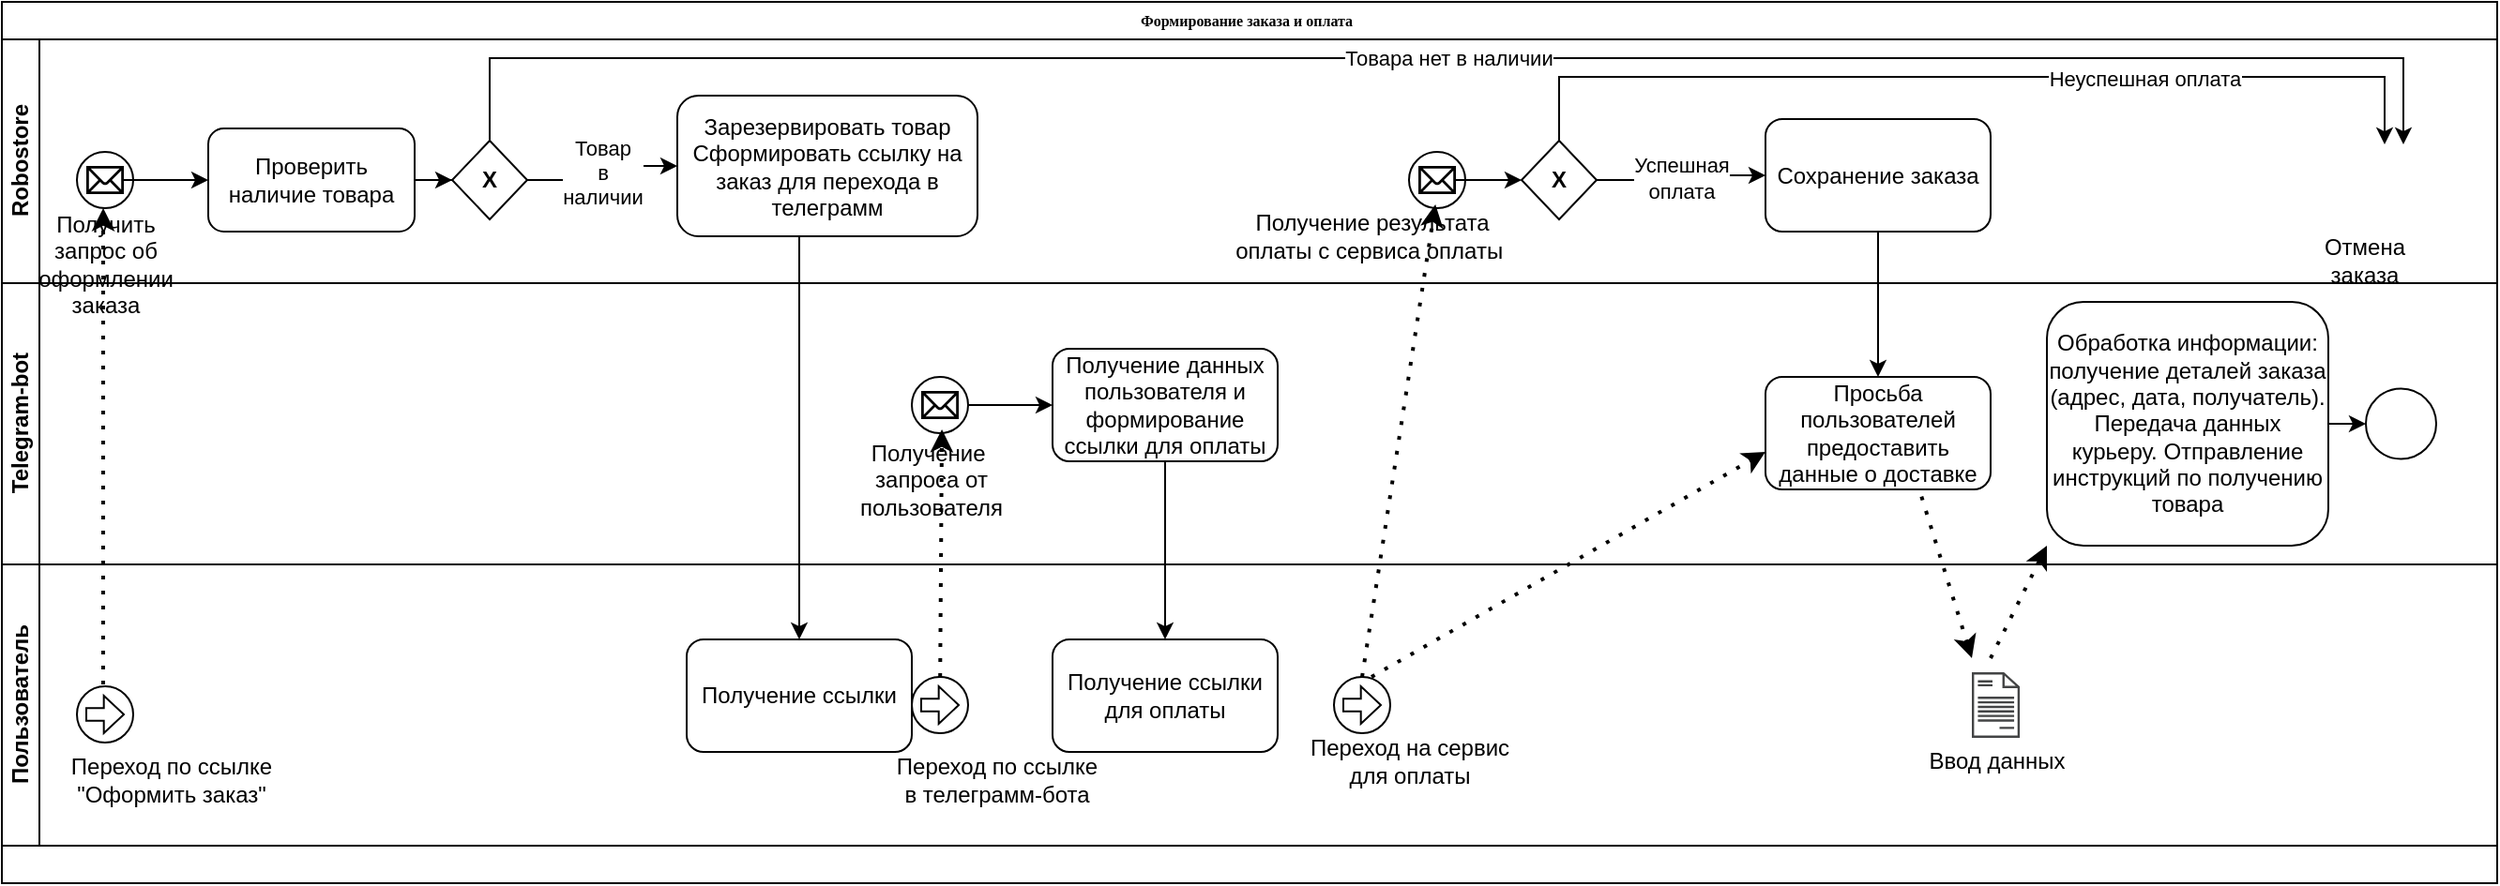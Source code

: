 <mxfile version="13.7.9" type="device"><diagram name="Page-1" id="c7488fd3-1785-93aa-aadb-54a6760d102a"><mxGraphModel dx="1422" dy="806" grid="1" gridSize="10" guides="1" tooltips="1" connect="1" arrows="1" fold="1" page="1" pageScale="1" pageWidth="1100" pageHeight="850" background="#ffffff" math="0" shadow="0"><root><mxCell id="0"/><mxCell id="1" parent="0"/><mxCell id="2b4e8129b02d487f-1" value="Формирование заказа и оплата&amp;nbsp;&amp;nbsp;" style="swimlane;html=1;childLayout=stackLayout;horizontal=1;startSize=20;horizontalStack=0;rounded=0;shadow=0;labelBackgroundColor=none;strokeWidth=1;fontFamily=Verdana;fontSize=8;align=center;" parent="1" vertex="1"><mxGeometry x="150" y="80" width="1330" height="470" as="geometry"/></mxCell><mxCell id="2b4e8129b02d487f-2" value="Robostore" style="swimlane;html=1;startSize=20;horizontal=0;" parent="2b4e8129b02d487f-1" vertex="1"><mxGeometry y="20" width="1330" height="130" as="geometry"/></mxCell><mxCell id="KtdJFyk3A5y2JP_BASc7-2" value="" style="group" parent="2b4e8129b02d487f-2" vertex="1" connectable="0"><mxGeometry x="40" y="60" width="30" height="30" as="geometry"/></mxCell><mxCell id="2b4e8129b02d487f-5" value="" style="ellipse;whiteSpace=wrap;html=1;rounded=0;shadow=0;labelBackgroundColor=none;strokeWidth=1;fontFamily=Verdana;fontSize=8;align=center;" parent="KtdJFyk3A5y2JP_BASc7-2" vertex="1"><mxGeometry width="30" height="30" as="geometry"/></mxCell><mxCell id="KtdJFyk3A5y2JP_BASc7-1" value="" style="shape=mxgraph.signs.tech.mail;html=1;pointerEvents=1;fillColor=#000000;strokeColor=none;verticalLabelPosition=bottom;verticalAlign=top;align=center;" parent="KtdJFyk3A5y2JP_BASc7-2" vertex="1"><mxGeometry x="5" y="7.5" width="20" height="15" as="geometry"/></mxCell><mxCell id="KtdJFyk3A5y2JP_BASc7-10" style="edgeStyle=orthogonalEdgeStyle;rounded=0;orthogonalLoop=1;jettySize=auto;html=1;endArrow=classic;endFill=1;" parent="2b4e8129b02d487f-2" source="KtdJFyk3A5y2JP_BASc7-7" target="KtdJFyk3A5y2JP_BASc7-9" edge="1"><mxGeometry relative="1" as="geometry"/></mxCell><mxCell id="KtdJFyk3A5y2JP_BASc7-7" value="Проверить наличие товара" style="rounded=1;whiteSpace=wrap;html=1;" parent="2b4e8129b02d487f-2" vertex="1"><mxGeometry x="110" y="47.5" width="110" height="55" as="geometry"/></mxCell><mxCell id="KtdJFyk3A5y2JP_BASc7-13" value="Товара нет в наличии" style="edgeStyle=orthogonalEdgeStyle;rounded=0;orthogonalLoop=1;jettySize=auto;html=1;endArrow=classic;endFill=1;" parent="2b4e8129b02d487f-2" source="KtdJFyk3A5y2JP_BASc7-9" target="KtdJFyk3A5y2JP_BASc7-11" edge="1"><mxGeometry relative="1" as="geometry"><Array as="points"><mxPoint x="260" y="10"/><mxPoint x="1280" y="10"/></Array></mxGeometry></mxCell><mxCell id="KtdJFyk3A5y2JP_BASc7-17" value="Товар&lt;br&gt;в&lt;br&gt;наличии" style="edgeStyle=orthogonalEdgeStyle;rounded=0;orthogonalLoop=1;jettySize=auto;html=1;entryX=0;entryY=0.5;entryDx=0;entryDy=0;endArrow=classic;endFill=1;" parent="2b4e8129b02d487f-2" source="KtdJFyk3A5y2JP_BASc7-9" target="KtdJFyk3A5y2JP_BASc7-14" edge="1"><mxGeometry relative="1" as="geometry"/></mxCell><mxCell id="KtdJFyk3A5y2JP_BASc7-9" value="&lt;b&gt;Х&lt;/b&gt;" style="rhombus;whiteSpace=wrap;html=1;container=1;" parent="2b4e8129b02d487f-2" vertex="1"><mxGeometry x="240" y="54" width="40" height="42" as="geometry"/></mxCell><mxCell id="KtdJFyk3A5y2JP_BASc7-14" value="Зарезервировать товар&lt;br&gt;Сформировать ссылку на заказ для перехода в телеграмм" style="rounded=1;whiteSpace=wrap;html=1;" parent="2b4e8129b02d487f-2" vertex="1"><mxGeometry x="360" y="30" width="160" height="75" as="geometry"/></mxCell><mxCell id="KtdJFyk3A5y2JP_BASc7-48" value="" style="group" parent="2b4e8129b02d487f-2" vertex="1" connectable="0"><mxGeometry x="750" y="60" width="30" height="30" as="geometry"/></mxCell><mxCell id="KtdJFyk3A5y2JP_BASc7-49" value="" style="group" parent="KtdJFyk3A5y2JP_BASc7-48" vertex="1" connectable="0"><mxGeometry width="30" height="30" as="geometry"/></mxCell><mxCell id="KtdJFyk3A5y2JP_BASc7-50" value="" style="ellipse;whiteSpace=wrap;html=1;rounded=0;shadow=0;labelBackgroundColor=none;strokeWidth=1;fontFamily=Verdana;fontSize=8;align=center;" parent="KtdJFyk3A5y2JP_BASc7-49" vertex="1"><mxGeometry width="30" height="30" as="geometry"/></mxCell><mxCell id="KtdJFyk3A5y2JP_BASc7-51" value="" style="shape=mxgraph.signs.tech.mail;html=1;pointerEvents=1;fillColor=#000000;strokeColor=none;verticalLabelPosition=bottom;verticalAlign=top;align=center;" parent="KtdJFyk3A5y2JP_BASc7-49" vertex="1"><mxGeometry x="5" y="7.5" width="20" height="15" as="geometry"/></mxCell><mxCell id="KtdJFyk3A5y2JP_BASc7-122" style="edgeStyle=orthogonalEdgeStyle;rounded=0;orthogonalLoop=1;jettySize=auto;html=1;endArrow=classic;endFill=1;" parent="2b4e8129b02d487f-2" source="KtdJFyk3A5y2JP_BASc7-120" target="KtdJFyk3A5y2JP_BASc7-11" edge="1"><mxGeometry relative="1" as="geometry"><Array as="points"><mxPoint x="830" y="20"/><mxPoint x="1270" y="20"/></Array></mxGeometry></mxCell><mxCell id="KtdJFyk3A5y2JP_BASc7-123" value="Неуспешная оплата" style="edgeLabel;html=1;align=center;verticalAlign=middle;resizable=0;points=[];" parent="KtdJFyk3A5y2JP_BASc7-122" vertex="1" connectable="0"><mxGeometry x="0.355" y="-1" relative="1" as="geometry"><mxPoint as="offset"/></mxGeometry></mxCell><mxCell id="KtdJFyk3A5y2JP_BASc7-125" value="Успешная&lt;br&gt;оплата" style="edgeStyle=orthogonalEdgeStyle;rounded=0;orthogonalLoop=1;jettySize=auto;html=1;entryX=0;entryY=0.5;entryDx=0;entryDy=0;endArrow=classic;endFill=1;" parent="2b4e8129b02d487f-2" source="KtdJFyk3A5y2JP_BASc7-120" target="KtdJFyk3A5y2JP_BASc7-124" edge="1"><mxGeometry relative="1" as="geometry"/></mxCell><mxCell id="KtdJFyk3A5y2JP_BASc7-120" value="&lt;b&gt;Х&lt;/b&gt;" style="rhombus;whiteSpace=wrap;html=1;container=1;" parent="2b4e8129b02d487f-2" vertex="1"><mxGeometry x="810" y="54" width="40" height="42" as="geometry"/></mxCell><mxCell id="KtdJFyk3A5y2JP_BASc7-124" value="Сохранение заказа" style="rounded=1;whiteSpace=wrap;html=1;" parent="2b4e8129b02d487f-2" vertex="1"><mxGeometry x="940" y="42.5" width="120" height="60" as="geometry"/></mxCell><mxCell id="KtdJFyk3A5y2JP_BASc7-11" value="" style="shape=image;html=1;verticalAlign=top;verticalLabelPosition=bottom;labelBackgroundColor=#ffffff;imageAspect=0;aspect=fixed;image=https://cdn2.iconfinder.com/data/icons/font-awesome/1792/dot-circle-o-128.png" parent="2b4e8129b02d487f-2" vertex="1"><mxGeometry x="1251" y="56" width="38" height="38" as="geometry"/></mxCell><mxCell id="KtdJFyk3A5y2JP_BASc7-68" value="Получение результата &lt;br&gt;оплаты с сервиса оплаты&amp;nbsp;" style="text;html=1;align=center;verticalAlign=middle;resizable=0;points=[];autosize=1;" parent="2b4e8129b02d487f-2" vertex="1"><mxGeometry x="650" y="90" width="160" height="30" as="geometry"/></mxCell><mxCell id="KtdJFyk3A5y2JP_BASc7-12" value="Отмена &lt;br&gt;заказа" style="text;html=1;align=center;verticalAlign=middle;resizable=0;points=[];autosize=1;" parent="2b4e8129b02d487f-2" vertex="1"><mxGeometry x="1229" y="102.5" width="60" height="30" as="geometry"/></mxCell><mxCell id="KtdJFyk3A5y2JP_BASc7-4" value="Получить &lt;br&gt;запрос об &lt;br&gt;оформлении &lt;br&gt;заказа" style="text;html=1;align=center;verticalAlign=middle;resizable=0;points=[];autosize=1;" parent="2b4e8129b02d487f-2" vertex="1"><mxGeometry x="10" y="90" width="90" height="60" as="geometry"/></mxCell><mxCell id="KtdJFyk3A5y2JP_BASc7-8" style="edgeStyle=orthogonalEdgeStyle;rounded=0;orthogonalLoop=1;jettySize=auto;html=1;entryX=0;entryY=0.5;entryDx=0;entryDy=0;endArrow=classic;endFill=1;" parent="2b4e8129b02d487f-2" source="KtdJFyk3A5y2JP_BASc7-1" target="KtdJFyk3A5y2JP_BASc7-7" edge="1"><mxGeometry relative="1" as="geometry"/></mxCell><mxCell id="KtdJFyk3A5y2JP_BASc7-121" style="edgeStyle=orthogonalEdgeStyle;rounded=0;orthogonalLoop=1;jettySize=auto;html=1;endArrow=classic;endFill=1;" parent="2b4e8129b02d487f-2" source="KtdJFyk3A5y2JP_BASc7-51" target="KtdJFyk3A5y2JP_BASc7-120" edge="1"><mxGeometry relative="1" as="geometry"/></mxCell><mxCell id="2b4e8129b02d487f-3" value="Telegram-bot" style="swimlane;html=1;startSize=20;horizontal=0;" parent="2b4e8129b02d487f-1" vertex="1"><mxGeometry y="150" width="1330" height="150" as="geometry"><mxRectangle y="170" width="680" height="20" as="alternateBounds"/></mxGeometry></mxCell><mxCell id="KtdJFyk3A5y2JP_BASc7-31" style="edgeStyle=orthogonalEdgeStyle;rounded=0;orthogonalLoop=1;jettySize=auto;html=1;entryX=0;entryY=0.5;entryDx=0;entryDy=0;endArrow=classic;endFill=1;" parent="2b4e8129b02d487f-3" source="KtdJFyk3A5y2JP_BASc7-24" target="KtdJFyk3A5y2JP_BASc7-20" edge="1"><mxGeometry relative="1" as="geometry"/></mxCell><mxCell id="KtdJFyk3A5y2JP_BASc7-134" value="Обработка информации: получение деталей заказа (адрес, дата, получатель). Передача данных курьеру. Отправление инструкций по получению товара" style="rounded=1;whiteSpace=wrap;html=1;" parent="2b4e8129b02d487f-3" vertex="1"><mxGeometry x="1090" y="10" width="150" height="130" as="geometry"/></mxCell><mxCell id="KtdJFyk3A5y2JP_BASc7-20" value="Получение данных пользователя и формирование ссылки для оплаты" style="rounded=1;whiteSpace=wrap;html=1;" parent="2b4e8129b02d487f-3" vertex="1"><mxGeometry x="560" y="35" width="120" height="60" as="geometry"/></mxCell><mxCell id="KtdJFyk3A5y2JP_BASc7-133" value="" style="ellipse;whiteSpace=wrap;html=1;aspect=fixed;" parent="2b4e8129b02d487f-3" vertex="1"><mxGeometry x="1260" y="56.25" width="37.5" height="37.5" as="geometry"/></mxCell><mxCell id="KtdJFyk3A5y2JP_BASc7-128" value="Просьба пользователей предоставить данные о доставке" style="rounded=1;whiteSpace=wrap;html=1;" parent="2b4e8129b02d487f-3" vertex="1"><mxGeometry x="940" y="50" width="120" height="60" as="geometry"/></mxCell><mxCell id="KtdJFyk3A5y2JP_BASc7-29" value="Получение&amp;nbsp;&lt;br&gt;запроса от &lt;br&gt;пользователя" style="text;html=1;align=center;verticalAlign=middle;resizable=0;points=[];autosize=1;" parent="2b4e8129b02d487f-3" vertex="1"><mxGeometry x="450" y="80" width="90" height="50" as="geometry"/></mxCell><mxCell id="KtdJFyk3A5y2JP_BASc7-47" value="" style="group" parent="2b4e8129b02d487f-3" vertex="1" connectable="0"><mxGeometry x="485" y="50" width="30" height="30" as="geometry"/></mxCell><mxCell id="KtdJFyk3A5y2JP_BASc7-46" value="" style="group" parent="KtdJFyk3A5y2JP_BASc7-47" vertex="1" connectable="0"><mxGeometry width="30" height="30" as="geometry"/></mxCell><mxCell id="KtdJFyk3A5y2JP_BASc7-21" value="" style="ellipse;whiteSpace=wrap;html=1;rounded=0;shadow=0;labelBackgroundColor=none;strokeWidth=1;fontFamily=Verdana;fontSize=8;align=center;" parent="KtdJFyk3A5y2JP_BASc7-46" vertex="1"><mxGeometry width="30" height="30" as="geometry"/></mxCell><mxCell id="KtdJFyk3A5y2JP_BASc7-24" value="" style="shape=mxgraph.signs.tech.mail;html=1;pointerEvents=1;fillColor=#000000;strokeColor=none;verticalLabelPosition=bottom;verticalAlign=top;align=center;" parent="KtdJFyk3A5y2JP_BASc7-46" vertex="1"><mxGeometry x="5" y="7.5" width="20" height="15" as="geometry"/></mxCell><mxCell id="KtdJFyk3A5y2JP_BASc7-136" value="" style="endArrow=none;dashed=1;html=1;dashPattern=1 3;strokeWidth=2;entryX=0.683;entryY=1;entryDx=0;entryDy=0;entryPerimeter=0;endFill=0;startArrow=classic;startFill=1;" parent="2b4e8129b02d487f-3" target="KtdJFyk3A5y2JP_BASc7-128" edge="1"><mxGeometry width="50" height="50" relative="1" as="geometry"><mxPoint x="1050" y="200" as="sourcePoint"/><mxPoint x="1090" y="110" as="targetPoint"/></mxGeometry></mxCell><mxCell id="KtdJFyk3A5y2JP_BASc7-138" style="edgeStyle=orthogonalEdgeStyle;rounded=0;orthogonalLoop=1;jettySize=auto;html=1;startArrow=none;startFill=0;endArrow=classic;endFill=1;" parent="2b4e8129b02d487f-3" source="KtdJFyk3A5y2JP_BASc7-134" target="KtdJFyk3A5y2JP_BASc7-133" edge="1"><mxGeometry relative="1" as="geometry"><mxPoint x="1430" y="85" as="targetPoint"/></mxGeometry></mxCell><mxCell id="2b4e8129b02d487f-4" value="Пользователь" style="swimlane;html=1;startSize=20;horizontal=0;" parent="2b4e8129b02d487f-1" vertex="1"><mxGeometry y="300" width="1330" height="150" as="geometry"/></mxCell><mxCell id="KtdJFyk3A5y2JP_BASc7-6" value="" style="endArrow=classic;dashed=1;html=1;dashPattern=1 3;strokeWidth=2;entryX=0.489;entryY=0;entryDx=0;entryDy=0;entryPerimeter=0;endFill=1;" parent="2b4e8129b02d487f-4" target="KtdJFyk3A5y2JP_BASc7-4" edge="1"><mxGeometry width="50" height="50" relative="1" as="geometry"><mxPoint x="54" y="80" as="sourcePoint"/><mxPoint x="120" y="30" as="targetPoint"/></mxGeometry></mxCell><mxCell id="KtdJFyk3A5y2JP_BASc7-38" value="Получение ссылки для оплаты" style="rounded=1;whiteSpace=wrap;html=1;" parent="2b4e8129b02d487f-4" vertex="1"><mxGeometry x="560" y="40" width="120" height="60" as="geometry"/></mxCell><mxCell id="KtdJFyk3A5y2JP_BASc7-18" value="Получение ссылки" style="rounded=1;whiteSpace=wrap;html=1;" parent="2b4e8129b02d487f-4" vertex="1"><mxGeometry x="365" y="40" width="120" height="60" as="geometry"/></mxCell><mxCell id="KtdJFyk3A5y2JP_BASc7-131" value="" style="pointerEvents=1;shadow=0;dashed=0;html=1;strokeColor=none;fillColor=#434445;aspect=fixed;labelPosition=center;verticalLabelPosition=bottom;verticalAlign=top;align=center;outlineConnect=0;shape=mxgraph.vvd.document;" parent="2b4e8129b02d487f-4" vertex="1"><mxGeometry x="1050" y="57.5" width="25.55" height="35" as="geometry"/></mxCell><mxCell id="KtdJFyk3A5y2JP_BASc7-40" value="" style="group" parent="2b4e8129b02d487f-4" vertex="1" connectable="0"><mxGeometry x="485" y="60" width="30" height="30" as="geometry"/></mxCell><mxCell id="KtdJFyk3A5y2JP_BASc7-32" value="" style="ellipse;whiteSpace=wrap;html=1;aspect=fixed;" parent="KtdJFyk3A5y2JP_BASc7-40" vertex="1"><mxGeometry width="30" height="30" as="geometry"/></mxCell><mxCell id="KtdJFyk3A5y2JP_BASc7-36" value="" style="shape=singleArrow;whiteSpace=wrap;html=1;arrowWidth=0.333;arrowSize=0.533;" parent="KtdJFyk3A5y2JP_BASc7-40" vertex="1"><mxGeometry x="5" y="5" width="20" height="20" as="geometry"/></mxCell><mxCell id="KtdJFyk3A5y2JP_BASc7-54" value="" style="group" parent="2b4e8129b02d487f-4" vertex="1" connectable="0"><mxGeometry x="710" y="60" width="30" height="30" as="geometry"/></mxCell><mxCell id="KtdJFyk3A5y2JP_BASc7-52" value="" style="group" parent="KtdJFyk3A5y2JP_BASc7-54" vertex="1" connectable="0"><mxGeometry width="30" height="30" as="geometry"/></mxCell><mxCell id="KtdJFyk3A5y2JP_BASc7-41" value="" style="group" parent="KtdJFyk3A5y2JP_BASc7-52" vertex="1" connectable="0"><mxGeometry width="30" height="30" as="geometry"/></mxCell><mxCell id="KtdJFyk3A5y2JP_BASc7-42" value="" style="ellipse;whiteSpace=wrap;html=1;aspect=fixed;" parent="KtdJFyk3A5y2JP_BASc7-41" vertex="1"><mxGeometry width="30" height="30" as="geometry"/></mxCell><mxCell id="KtdJFyk3A5y2JP_BASc7-43" value="" style="shape=singleArrow;whiteSpace=wrap;html=1;arrowWidth=0.333;arrowSize=0.533;" parent="KtdJFyk3A5y2JP_BASc7-41" vertex="1"><mxGeometry x="5" y="5" width="20" height="20" as="geometry"/></mxCell><mxCell id="KtdJFyk3A5y2JP_BASc7-55" value="" style="group" parent="2b4e8129b02d487f-4" vertex="1" connectable="0"><mxGeometry x="40" y="70" width="30" height="30" as="geometry"/></mxCell><mxCell id="KtdJFyk3A5y2JP_BASc7-56" value="" style="group" parent="KtdJFyk3A5y2JP_BASc7-55" vertex="1" connectable="0"><mxGeometry width="30" height="30" as="geometry"/></mxCell><mxCell id="KtdJFyk3A5y2JP_BASc7-57" value="" style="group" parent="KtdJFyk3A5y2JP_BASc7-56" vertex="1" connectable="0"><mxGeometry width="30" height="30" as="geometry"/></mxCell><mxCell id="KtdJFyk3A5y2JP_BASc7-58" value="" style="ellipse;whiteSpace=wrap;html=1;aspect=fixed;" parent="KtdJFyk3A5y2JP_BASc7-57" vertex="1"><mxGeometry y="-5" width="30" height="30" as="geometry"/></mxCell><mxCell id="KtdJFyk3A5y2JP_BASc7-59" value="" style="shape=singleArrow;whiteSpace=wrap;html=1;arrowWidth=0.333;arrowSize=0.533;" parent="KtdJFyk3A5y2JP_BASc7-57" vertex="1"><mxGeometry x="5" width="20" height="20" as="geometry"/></mxCell><mxCell id="KtdJFyk3A5y2JP_BASc7-66" value="Переход на сервис &lt;br&gt;для оплаты" style="text;html=1;align=center;verticalAlign=middle;resizable=0;points=[];autosize=1;" parent="2b4e8129b02d487f-4" vertex="1"><mxGeometry x="690" y="90" width="120" height="30" as="geometry"/></mxCell><mxCell id="KtdJFyk3A5y2JP_BASc7-132" value="Ввод данных" style="text;html=1;align=center;verticalAlign=middle;resizable=0;points=[];autosize=1;" parent="2b4e8129b02d487f-4" vertex="1"><mxGeometry x="1017.78" y="95" width="90" height="20" as="geometry"/></mxCell><mxCell id="KtdJFyk3A5y2JP_BASc7-63" value="Переход по ссылке&lt;br&gt;&quot;Оформить заказ&quot;" style="text;html=1;align=center;verticalAlign=middle;resizable=0;points=[];autosize=1;" parent="2b4e8129b02d487f-4" vertex="1"><mxGeometry x="30" y="100" width="120" height="30" as="geometry"/></mxCell><mxCell id="KtdJFyk3A5y2JP_BASc7-65" value="Переход по ссылке &lt;br&gt;в телеграмм-бота" style="text;html=1;align=center;verticalAlign=middle;resizable=0;points=[];autosize=1;" parent="2b4e8129b02d487f-4" vertex="1"><mxGeometry x="470" y="100" width="120" height="30" as="geometry"/></mxCell><mxCell id="KtdJFyk3A5y2JP_BASc7-127" value="" style="endArrow=classic;dashed=1;html=1;dashPattern=1 3;strokeWidth=2;endFill=1;" parent="2b4e8129b02d487f-4" edge="1"><mxGeometry width="50" height="50" relative="1" as="geometry"><mxPoint x="730" y="60" as="sourcePoint"/><mxPoint x="940" y="-60" as="targetPoint"/></mxGeometry></mxCell><mxCell id="KtdJFyk3A5y2JP_BASc7-137" value="" style="endArrow=classic;dashed=1;html=1;dashPattern=1 3;strokeWidth=2;entryX=0;entryY=1;entryDx=0;entryDy=0;endFill=1;" parent="2b4e8129b02d487f-4" target="KtdJFyk3A5y2JP_BASc7-134" edge="1"><mxGeometry width="50" height="50" relative="1" as="geometry"><mxPoint x="1060" y="50" as="sourcePoint"/><mxPoint x="1110" as="targetPoint"/></mxGeometry></mxCell><mxCell id="KtdJFyk3A5y2JP_BASc7-19" style="edgeStyle=orthogonalEdgeStyle;rounded=0;orthogonalLoop=1;jettySize=auto;html=1;endArrow=classic;endFill=1;" parent="2b4e8129b02d487f-1" source="KtdJFyk3A5y2JP_BASc7-14" target="KtdJFyk3A5y2JP_BASc7-18" edge="1"><mxGeometry relative="1" as="geometry"><Array as="points"><mxPoint x="425" y="190"/><mxPoint x="425" y="190"/></Array></mxGeometry></mxCell><mxCell id="KtdJFyk3A5y2JP_BASc7-30" value="" style="endArrow=classic;dashed=1;html=1;dashPattern=1 3;strokeWidth=2;entryX=0.567;entryY=-0.04;entryDx=0;entryDy=0;entryPerimeter=0;endFill=1;" parent="2b4e8129b02d487f-1" source="KtdJFyk3A5y2JP_BASc7-32" target="KtdJFyk3A5y2JP_BASc7-29" edge="1"><mxGeometry width="50" height="50" relative="1" as="geometry"><mxPoint x="501" y="400" as="sourcePoint"/><mxPoint x="530" y="350" as="targetPoint"/></mxGeometry></mxCell><mxCell id="KtdJFyk3A5y2JP_BASc7-39" style="edgeStyle=orthogonalEdgeStyle;rounded=0;orthogonalLoop=1;jettySize=auto;html=1;endArrow=classic;endFill=1;" parent="2b4e8129b02d487f-1" source="KtdJFyk3A5y2JP_BASc7-20" target="KtdJFyk3A5y2JP_BASc7-38" edge="1"><mxGeometry relative="1" as="geometry"/></mxCell><mxCell id="KtdJFyk3A5y2JP_BASc7-126" value="" style="endArrow=classic;dashed=1;html=1;dashPattern=1 3;strokeWidth=2;entryX=0.713;entryY=-0.067;entryDx=0;entryDy=0;entryPerimeter=0;endFill=1;exitX=0.5;exitY=0;exitDx=0;exitDy=0;" parent="2b4e8129b02d487f-1" source="KtdJFyk3A5y2JP_BASc7-42" target="KtdJFyk3A5y2JP_BASc7-68" edge="1"><mxGeometry width="50" height="50" relative="1" as="geometry"><mxPoint x="720" y="370" as="sourcePoint"/><mxPoint x="770" y="320" as="targetPoint"/></mxGeometry></mxCell><mxCell id="KtdJFyk3A5y2JP_BASc7-129" style="edgeStyle=orthogonalEdgeStyle;rounded=0;orthogonalLoop=1;jettySize=auto;html=1;entryX=0.5;entryY=0;entryDx=0;entryDy=0;endArrow=classic;endFill=1;" parent="2b4e8129b02d487f-1" source="KtdJFyk3A5y2JP_BASc7-124" target="KtdJFyk3A5y2JP_BASc7-128" edge="1"><mxGeometry relative="1" as="geometry"/></mxCell></root></mxGraphModel></diagram></mxfile>